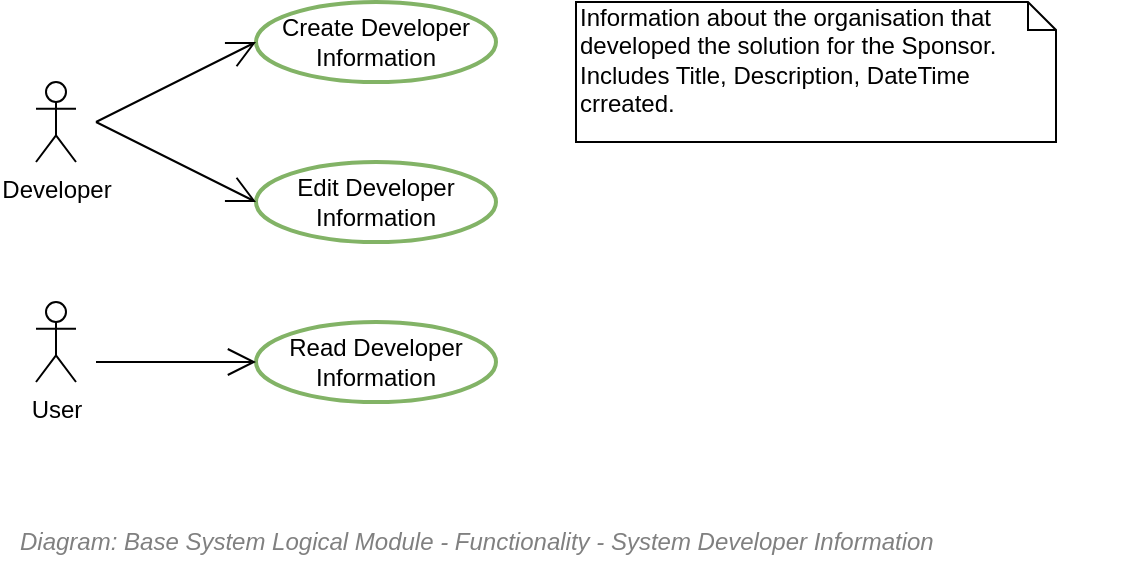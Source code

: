 <mxfile compressed="false" version="18.0.8" type="google">
  <diagram name="Functionality/System Logical Module/Developer Information" id="UhkV6HdyAc4lgxbhkPH5">
    <mxGraphModel grid="1" page="1" gridSize="10" guides="1" tooltips="1" connect="1" arrows="1" fold="1" pageScale="1" pageWidth="827" pageHeight="1169" math="0" shadow="0">
      <root>
        <mxCell id="8u1NRN3YQbFhW1grfORo-0" />
        <mxCell id="8u1NRN3YQbFhW1grfORo-9" value="Diagram/Use Cases" parent="8u1NRN3YQbFhW1grfORo-0" />
        <mxCell id="8u1NRN3YQbFhW1grfORo-10" value="Edit Developer&lt;br style=&quot;font-size: 12px&quot;&gt;Information" style="ellipse;whiteSpace=wrap;html=1;comic=1;strokeColor=#82b366;strokeWidth=2;fillColor=none;fontSize=12;align=center;" parent="8u1NRN3YQbFhW1grfORo-9" vertex="1">
          <mxGeometry x="240" y="280" width="120" height="40" as="geometry" />
        </mxCell>
        <mxCell id="8u1NRN3YQbFhW1grfORo-11" value="Create Developer&lt;br style=&quot;font-size: 12px&quot;&gt;Information" style="ellipse;whiteSpace=wrap;html=1;comic=1;strokeColor=#82b366;strokeWidth=2;fillColor=none;fontSize=12;align=center;" parent="8u1NRN3YQbFhW1grfORo-9" vertex="1">
          <mxGeometry x="240" y="200" width="120" height="40" as="geometry" />
        </mxCell>
        <mxCell id="8u1NRN3YQbFhW1grfORo-12" value="Read Developer&lt;br style=&quot;font-size: 12px&quot;&gt;Information" style="ellipse;whiteSpace=wrap;html=1;comic=1;strokeColor=#82b366;strokeWidth=2;fillColor=none;fontSize=12;align=center;" parent="8u1NRN3YQbFhW1grfORo-9" vertex="1">
          <mxGeometry x="240" y="360" width="120" height="40" as="geometry" />
        </mxCell>
        <mxCell id="8u1NRN3YQbFhW1grfORo-13" value="Developer" style="shape=umlActor;verticalLabelPosition=bottom;labelBackgroundColor=#ffffff;verticalAlign=top;html=1;comic=0;strokeColor=#000000;strokeWidth=1;fillColor=none;gradientColor=#ffffff;fontSize=12;align=center;" parent="8u1NRN3YQbFhW1grfORo-9" vertex="1">
          <mxGeometry x="130" y="240" width="20" height="40" as="geometry" />
        </mxCell>
        <mxCell id="8u1NRN3YQbFhW1grfORo-14" value="User" style="shape=umlActor;verticalLabelPosition=bottom;labelBackgroundColor=#ffffff;verticalAlign=top;html=1;comic=0;strokeColor=#000000;strokeWidth=1;fillColor=none;gradientColor=#ffffff;fontSize=12;align=center;" parent="8u1NRN3YQbFhW1grfORo-9" vertex="1">
          <mxGeometry x="130" y="350" width="20" height="40" as="geometry" />
        </mxCell>
        <mxCell id="8u1NRN3YQbFhW1grfORo-15" value="" style="endArrow=open;endFill=1;endSize=12;html=1;strokeColor=#000000;fontSize=10;entryX=0;entryY=0.5;entryDx=0;entryDy=0;" parent="8u1NRN3YQbFhW1grfORo-9" target="8u1NRN3YQbFhW1grfORo-11" edge="1">
          <mxGeometry width="160" relative="1" as="geometry">
            <mxPoint x="160" y="260" as="sourcePoint" />
            <mxPoint x="320" y="315" as="targetPoint" />
          </mxGeometry>
        </mxCell>
        <mxCell id="8u1NRN3YQbFhW1grfORo-16" value="" style="endArrow=open;endFill=1;endSize=12;html=1;strokeColor=#000000;fontSize=10;entryX=0;entryY=0.5;entryDx=0;entryDy=0;" parent="8u1NRN3YQbFhW1grfORo-9" target="8u1NRN3YQbFhW1grfORo-10" edge="1">
          <mxGeometry width="160" relative="1" as="geometry">
            <mxPoint x="160" y="260" as="sourcePoint" />
            <mxPoint x="240" y="265" as="targetPoint" />
          </mxGeometry>
        </mxCell>
        <mxCell id="8u1NRN3YQbFhW1grfORo-17" value="" style="endArrow=open;endFill=1;endSize=12;html=1;strokeColor=#000000;fontSize=10;entryX=0;entryY=0.5;entryDx=0;entryDy=0;" parent="8u1NRN3YQbFhW1grfORo-9" target="8u1NRN3YQbFhW1grfORo-12" edge="1">
          <mxGeometry width="160" relative="1" as="geometry">
            <mxPoint x="160" y="380" as="sourcePoint" />
            <mxPoint x="240" y="220" as="targetPoint" />
          </mxGeometry>
        </mxCell>
        <mxCell id="8u1NRN3YQbFhW1grfORo-20" value="Notes" parent="8u1NRN3YQbFhW1grfORo-0" />
        <mxCell id="8u1NRN3YQbFhW1grfORo-21" value="Information about the organisation that developed the solution for the Sponsor.&amp;nbsp;&lt;br&gt;Includes Title, Description, DateTime crreated." style="shape=note;whiteSpace=wrap;html=1;size=14;verticalAlign=top;align=left;spacingTop=-6;strokeWidth=1;fillColor=none;fontSize=12;" parent="8u1NRN3YQbFhW1grfORo-20" vertex="1">
          <mxGeometry x="400" y="200" width="240" height="70" as="geometry" />
        </mxCell>
        <mxCell id="8u1NRN3YQbFhW1grfORo-7" value="Title/Diagram" parent="8u1NRN3YQbFhW1grfORo-0" />
        <mxCell id="8u1NRN3YQbFhW1grfORo-8" value="&lt;font style=&quot;font-size: 12px&quot;&gt;Diagram: Base System Logical Module -&amp;nbsp;Functionality -&amp;nbsp;System Developer Information&lt;/font&gt;" style="text;strokeColor=none;fillColor=none;html=1;fontSize=12;fontStyle=2;verticalAlign=middle;align=left;shadow=0;glass=0;comic=0;opacity=30;fontColor=#808080;" parent="8u1NRN3YQbFhW1grfORo-7" vertex="1">
          <mxGeometry x="120" y="460" width="520" height="20" as="geometry" />
        </mxCell>
        <mxCell id="8u1NRN3YQbFhW1grfORo-1" value="About" parent="8u1NRN3YQbFhW1grfORo-0" />
        <UserObject label="" tooltip="ABOUT&#xa;&#xa;The sponsor is the organisation that is paying for the development of the system.&#xa;&#xa;&#xa;&#xa;Note that a User Interface will most probably want to refer to the Reseller information." id="8u1NRN3YQbFhW1grfORo-2">
          <mxCell style="shape=image;html=1;verticalAlign=top;verticalLabelPosition=bottom;labelBackgroundColor=#ffffff;imageAspect=0;aspect=fixed;image=https://cdn1.iconfinder.com/data/icons/hawcons/32/699014-icon-28-information-128.png;shadow=0;dashed=0;fontFamily=Helvetica;fontSize=12;fontColor=#000000;align=center;strokeColor=#000000;fillColor=#505050;dashPattern=1 1;" parent="8u1NRN3YQbFhW1grfORo-1" vertex="1">
            <mxGeometry x="660" y="460" width="20" height="20" as="geometry" />
          </mxCell>
        </UserObject>
      </root>
    </mxGraphModel>
  </diagram>
</mxfile>
